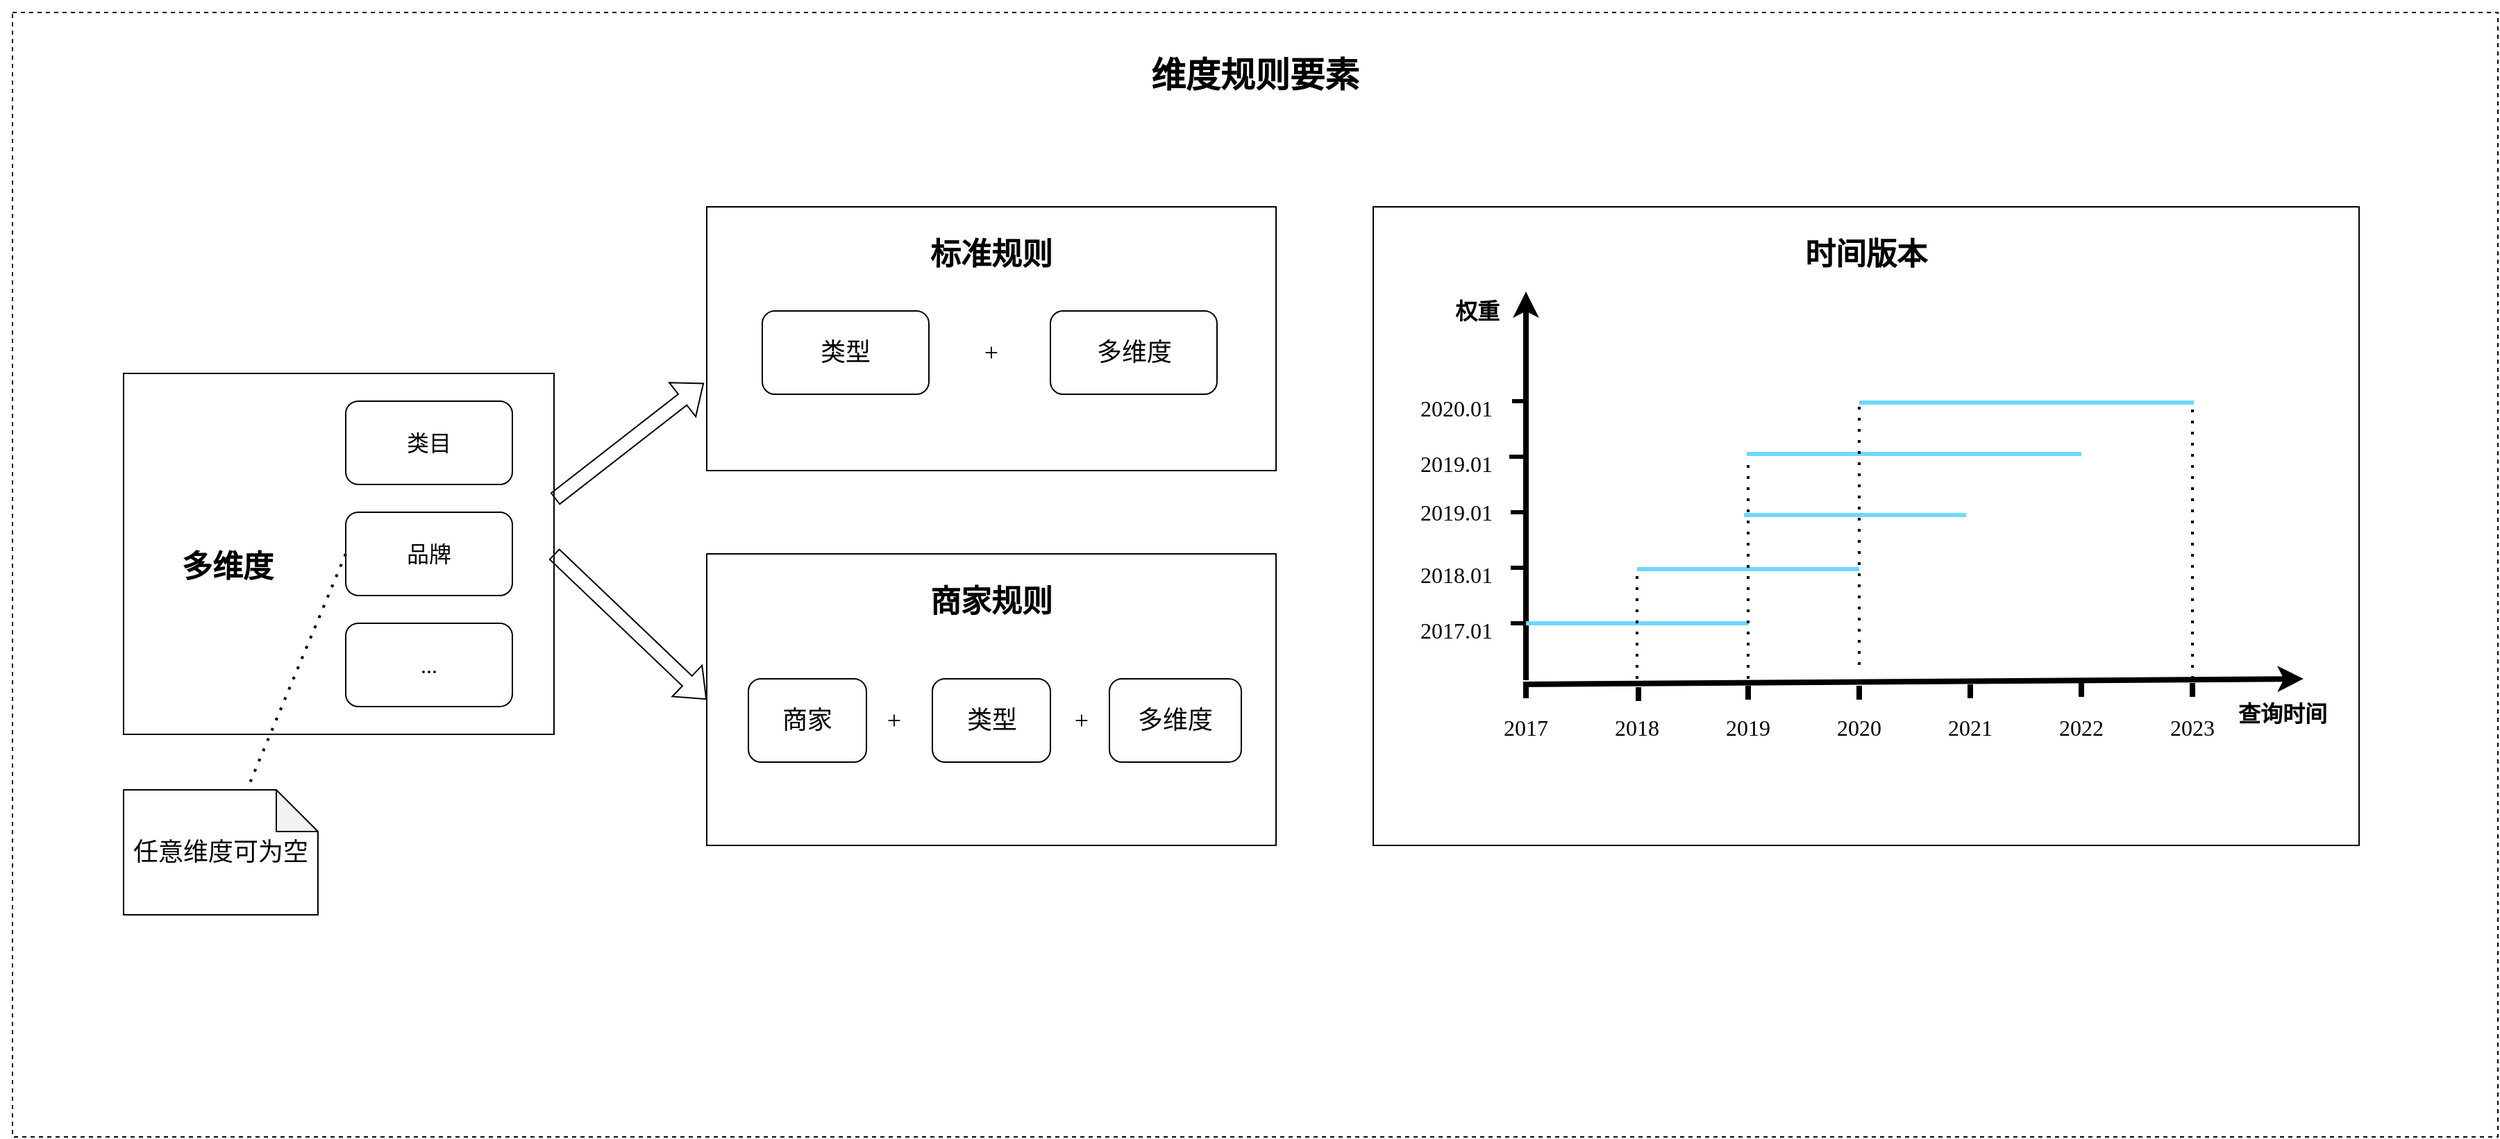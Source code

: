 <mxfile version="20.3.7" type="github">
  <diagram id="JrP15rbX8PFrTgdxJq7X" name="第 1 页">
    <mxGraphModel dx="2706" dy="1526" grid="1" gridSize="10" guides="1" tooltips="1" connect="1" arrows="1" fold="1" page="1" pageScale="1" pageWidth="2800" pageHeight="2000" math="0" shadow="0">
      <root>
        <mxCell id="0" />
        <mxCell id="1" parent="0" />
        <mxCell id="-EVG1T4A3Eu5jgmIqrPe-1" value="" style="rounded=0;whiteSpace=wrap;html=1;dashed=1;fontFamily=Menlo;" vertex="1" parent="1">
          <mxGeometry x="220" y="10" width="1790" height="810" as="geometry" />
        </mxCell>
        <mxCell id="-EVG1T4A3Eu5jgmIqrPe-3" value="" style="rounded=0;whiteSpace=wrap;html=1;fontFamily=Menlo;" vertex="1" parent="1">
          <mxGeometry x="300" y="270" width="310" height="260" as="geometry" />
        </mxCell>
        <mxCell id="-EVG1T4A3Eu5jgmIqrPe-4" value="类目" style="rounded=1;whiteSpace=wrap;html=1;fontSize=16;fontFamily=Menlo;" vertex="1" parent="1">
          <mxGeometry x="460" y="290" width="120" height="60" as="geometry" />
        </mxCell>
        <mxCell id="-EVG1T4A3Eu5jgmIqrPe-5" value="品牌" style="rounded=1;whiteSpace=wrap;html=1;fontSize=16;fontFamily=Menlo;" vertex="1" parent="1">
          <mxGeometry x="460" y="370" width="120" height="60" as="geometry" />
        </mxCell>
        <mxCell id="-EVG1T4A3Eu5jgmIqrPe-6" value="..." style="rounded=1;whiteSpace=wrap;html=1;fontSize=16;fontFamily=Menlo;" vertex="1" parent="1">
          <mxGeometry x="460" y="450" width="120" height="60" as="geometry" />
        </mxCell>
        <mxCell id="-EVG1T4A3Eu5jgmIqrPe-7" value="多维度" style="text;html=1;strokeColor=none;fillColor=none;align=center;verticalAlign=middle;whiteSpace=wrap;rounded=0;fontSize=22;fontFamily=Menlo;fontStyle=1" vertex="1" parent="1">
          <mxGeometry x="330" y="395" width="90" height="30" as="geometry" />
        </mxCell>
        <mxCell id="-EVG1T4A3Eu5jgmIqrPe-8" value="任意维度可为空" style="shape=note;whiteSpace=wrap;html=1;backgroundOutline=1;darkOpacity=0.05;fontFamily=Menlo;fontSize=18;" vertex="1" parent="1">
          <mxGeometry x="300" y="570" width="140" height="90" as="geometry" />
        </mxCell>
        <mxCell id="-EVG1T4A3Eu5jgmIqrPe-9" value="" style="endArrow=none;dashed=1;html=1;dashPattern=1 3;strokeWidth=2;rounded=0;fontFamily=Menlo;fontSize=18;exitX=0;exitY=0.5;exitDx=0;exitDy=0;" edge="1" parent="1" source="-EVG1T4A3Eu5jgmIqrPe-5" target="-EVG1T4A3Eu5jgmIqrPe-8">
          <mxGeometry width="50" height="50" relative="1" as="geometry">
            <mxPoint x="370" y="270" as="sourcePoint" />
            <mxPoint x="420" y="220" as="targetPoint" />
          </mxGeometry>
        </mxCell>
        <mxCell id="-EVG1T4A3Eu5jgmIqrPe-10" value="" style="rounded=0;whiteSpace=wrap;html=1;fontFamily=Menlo;fontSize=18;" vertex="1" parent="1">
          <mxGeometry x="720" y="150" width="410" height="190" as="geometry" />
        </mxCell>
        <mxCell id="-EVG1T4A3Eu5jgmIqrPe-11" value="标准规则" style="text;html=1;strokeColor=none;fillColor=none;align=center;verticalAlign=middle;whiteSpace=wrap;rounded=0;fontFamily=Menlo;fontSize=22;fontStyle=1" vertex="1" parent="1">
          <mxGeometry x="880" y="170" width="90" height="30" as="geometry" />
        </mxCell>
        <mxCell id="-EVG1T4A3Eu5jgmIqrPe-12" value="" style="rounded=0;whiteSpace=wrap;html=1;fontFamily=Menlo;fontSize=18;" vertex="1" parent="1">
          <mxGeometry x="720" y="400" width="410" height="210" as="geometry" />
        </mxCell>
        <mxCell id="-EVG1T4A3Eu5jgmIqrPe-13" value="商家规则" style="text;html=1;strokeColor=none;fillColor=none;align=center;verticalAlign=middle;whiteSpace=wrap;rounded=0;fontFamily=Menlo;fontSize=22;fontStyle=1" vertex="1" parent="1">
          <mxGeometry x="880" y="420" width="90" height="30" as="geometry" />
        </mxCell>
        <mxCell id="-EVG1T4A3Eu5jgmIqrPe-14" value="类型" style="rounded=1;whiteSpace=wrap;html=1;fontFamily=Menlo;fontSize=18;" vertex="1" parent="1">
          <mxGeometry x="760" y="225" width="120" height="60" as="geometry" />
        </mxCell>
        <mxCell id="-EVG1T4A3Eu5jgmIqrPe-15" value="多维度" style="rounded=1;whiteSpace=wrap;html=1;fontFamily=Menlo;fontSize=18;" vertex="1" parent="1">
          <mxGeometry x="967.5" y="225" width="120" height="60" as="geometry" />
        </mxCell>
        <mxCell id="-EVG1T4A3Eu5jgmIqrPe-16" value="+" style="text;html=1;strokeColor=none;fillColor=none;align=center;verticalAlign=middle;whiteSpace=wrap;rounded=0;fontFamily=Menlo;fontSize=18;" vertex="1" parent="1">
          <mxGeometry x="895" y="240" width="60" height="30" as="geometry" />
        </mxCell>
        <mxCell id="-EVG1T4A3Eu5jgmIqrPe-17" value="类型" style="rounded=1;whiteSpace=wrap;html=1;fontFamily=Menlo;fontSize=18;" vertex="1" parent="1">
          <mxGeometry x="882.5" y="490" width="85" height="60" as="geometry" />
        </mxCell>
        <mxCell id="-EVG1T4A3Eu5jgmIqrPe-18" value="多维度" style="rounded=1;whiteSpace=wrap;html=1;fontFamily=Menlo;fontSize=18;" vertex="1" parent="1">
          <mxGeometry x="1010" y="490" width="95" height="60" as="geometry" />
        </mxCell>
        <mxCell id="-EVG1T4A3Eu5jgmIqrPe-19" value="+" style="text;html=1;strokeColor=none;fillColor=none;align=center;verticalAlign=middle;whiteSpace=wrap;rounded=0;fontFamily=Menlo;fontSize=18;" vertex="1" parent="1">
          <mxGeometry x="960" y="505" width="60" height="30" as="geometry" />
        </mxCell>
        <mxCell id="-EVG1T4A3Eu5jgmIqrPe-20" value="商家" style="rounded=1;whiteSpace=wrap;html=1;fontFamily=Menlo;fontSize=18;" vertex="1" parent="1">
          <mxGeometry x="750" y="490" width="85" height="60" as="geometry" />
        </mxCell>
        <mxCell id="-EVG1T4A3Eu5jgmIqrPe-21" value="+" style="text;html=1;strokeColor=none;fillColor=none;align=center;verticalAlign=middle;whiteSpace=wrap;rounded=0;fontFamily=Menlo;fontSize=18;" vertex="1" parent="1">
          <mxGeometry x="825" y="505" width="60" height="30" as="geometry" />
        </mxCell>
        <mxCell id="-EVG1T4A3Eu5jgmIqrPe-22" value="" style="shape=flexArrow;endArrow=classic;html=1;rounded=0;fontFamily=Menlo;fontSize=18;exitX=1.002;exitY=0.348;exitDx=0;exitDy=0;exitPerimeter=0;entryX=-0.005;entryY=0.668;entryDx=0;entryDy=0;entryPerimeter=0;" edge="1" parent="1" source="-EVG1T4A3Eu5jgmIqrPe-3" target="-EVG1T4A3Eu5jgmIqrPe-10">
          <mxGeometry width="50" height="50" relative="1" as="geometry">
            <mxPoint x="660" y="340" as="sourcePoint" />
            <mxPoint x="710" y="290" as="targetPoint" />
          </mxGeometry>
        </mxCell>
        <mxCell id="-EVG1T4A3Eu5jgmIqrPe-23" value="" style="shape=flexArrow;endArrow=classic;html=1;rounded=0;fontFamily=Menlo;fontSize=18;exitX=1;exitY=0.5;exitDx=0;exitDy=0;entryX=0;entryY=0.5;entryDx=0;entryDy=0;" edge="1" parent="1" source="-EVG1T4A3Eu5jgmIqrPe-3" target="-EVG1T4A3Eu5jgmIqrPe-12">
          <mxGeometry width="50" height="50" relative="1" as="geometry">
            <mxPoint x="640" y="510" as="sourcePoint" />
            <mxPoint x="690" y="460" as="targetPoint" />
          </mxGeometry>
        </mxCell>
        <mxCell id="-EVG1T4A3Eu5jgmIqrPe-24" value="" style="rounded=0;whiteSpace=wrap;html=1;fontFamily=Menlo;fontSize=22;" vertex="1" parent="1">
          <mxGeometry x="1200" y="150" width="710" height="460" as="geometry" />
        </mxCell>
        <mxCell id="-EVG1T4A3Eu5jgmIqrPe-34" value="" style="endArrow=classic;html=1;rounded=0;strokeWidth=4;fontFamily=Menlo;fontSize=22;" edge="1" parent="1">
          <mxGeometry width="50" height="50" relative="1" as="geometry">
            <mxPoint x="1308" y="494" as="sourcePoint" />
            <mxPoint x="1870" y="490" as="targetPoint" />
          </mxGeometry>
        </mxCell>
        <mxCell id="-EVG1T4A3Eu5jgmIqrPe-35" value="" style="endArrow=none;html=1;rounded=0;strokeWidth=4;fontFamily=Menlo;fontSize=22;" edge="1" parent="1">
          <mxGeometry width="50" height="50" relative="1" as="geometry">
            <mxPoint x="1310" y="494" as="sourcePoint" />
            <mxPoint x="1310" y="504" as="targetPoint" />
          </mxGeometry>
        </mxCell>
        <mxCell id="-EVG1T4A3Eu5jgmIqrPe-36" value="" style="endArrow=none;html=1;rounded=0;strokeWidth=4;fontFamily=Menlo;fontSize=22;" edge="1" parent="1">
          <mxGeometry width="50" height="50" relative="1" as="geometry">
            <mxPoint x="1391" y="496" as="sourcePoint" />
            <mxPoint x="1391" y="506" as="targetPoint" />
          </mxGeometry>
        </mxCell>
        <mxCell id="-EVG1T4A3Eu5jgmIqrPe-37" value="" style="endArrow=none;html=1;rounded=0;strokeWidth=4;fontFamily=Menlo;fontSize=22;" edge="1" parent="1">
          <mxGeometry width="50" height="50" relative="1" as="geometry">
            <mxPoint x="1470" y="495" as="sourcePoint" />
            <mxPoint x="1470" y="505" as="targetPoint" />
          </mxGeometry>
        </mxCell>
        <mxCell id="-EVG1T4A3Eu5jgmIqrPe-38" value="" style="endArrow=none;html=1;rounded=0;strokeWidth=4;fontFamily=Menlo;fontSize=22;" edge="1" parent="1">
          <mxGeometry width="50" height="50" relative="1" as="geometry">
            <mxPoint x="1550" y="495" as="sourcePoint" />
            <mxPoint x="1550" y="505" as="targetPoint" />
          </mxGeometry>
        </mxCell>
        <mxCell id="-EVG1T4A3Eu5jgmIqrPe-39" value="" style="endArrow=none;html=1;rounded=0;strokeWidth=4;fontFamily=Menlo;fontSize=22;" edge="1" parent="1">
          <mxGeometry width="50" height="50" relative="1" as="geometry">
            <mxPoint x="1630" y="494" as="sourcePoint" />
            <mxPoint x="1630" y="504" as="targetPoint" />
          </mxGeometry>
        </mxCell>
        <mxCell id="-EVG1T4A3Eu5jgmIqrPe-40" value="" style="endArrow=none;html=1;rounded=0;strokeWidth=4;fontFamily=Menlo;fontSize=22;" edge="1" parent="1">
          <mxGeometry width="50" height="50" relative="1" as="geometry">
            <mxPoint x="1710" y="493" as="sourcePoint" />
            <mxPoint x="1710" y="503" as="targetPoint" />
          </mxGeometry>
        </mxCell>
        <mxCell id="-EVG1T4A3Eu5jgmIqrPe-41" value="" style="endArrow=none;html=1;rounded=0;strokeWidth=4;fontFamily=Menlo;fontSize=22;" edge="1" parent="1">
          <mxGeometry width="50" height="50" relative="1" as="geometry">
            <mxPoint x="1790" y="493" as="sourcePoint" />
            <mxPoint x="1790" y="503" as="targetPoint" />
          </mxGeometry>
        </mxCell>
        <mxCell id="-EVG1T4A3Eu5jgmIqrPe-43" value="" style="endArrow=classic;html=1;rounded=0;strokeWidth=4;fontFamily=Menlo;fontSize=22;" edge="1" parent="1">
          <mxGeometry width="50" height="50" relative="1" as="geometry">
            <mxPoint x="1310" y="491" as="sourcePoint" />
            <mxPoint x="1310" y="211" as="targetPoint" />
          </mxGeometry>
        </mxCell>
        <mxCell id="-EVG1T4A3Eu5jgmIqrPe-44" value="" style="endArrow=none;html=1;rounded=0;strokeWidth=3;fontFamily=Menlo;fontSize=22;strokeColor=#6ED8FF;" edge="1" parent="1">
          <mxGeometry width="50" height="50" relative="1" as="geometry">
            <mxPoint x="1310" y="450" as="sourcePoint" />
            <mxPoint x="1470" y="450" as="targetPoint" />
          </mxGeometry>
        </mxCell>
        <mxCell id="-EVG1T4A3Eu5jgmIqrPe-45" value="权重" style="text;html=1;strokeColor=none;fillColor=none;align=center;verticalAlign=middle;whiteSpace=wrap;rounded=0;fontFamily=Menlo;fontSize=16;fontStyle=1" vertex="1" parent="1">
          <mxGeometry x="1250" y="210" width="50" height="30" as="geometry" />
        </mxCell>
        <mxCell id="-EVG1T4A3Eu5jgmIqrPe-46" value="查询时间" style="text;html=1;strokeColor=none;fillColor=none;align=center;verticalAlign=middle;whiteSpace=wrap;rounded=0;fontFamily=Menlo;fontSize=16;fontStyle=1" vertex="1" parent="1">
          <mxGeometry x="1810" y="500" width="90" height="30" as="geometry" />
        </mxCell>
        <mxCell id="-EVG1T4A3Eu5jgmIqrPe-47" value="" style="endArrow=none;html=1;rounded=0;strokeWidth=3;fontFamily=Menlo;fontSize=22;strokeColor=#6ED8FF;" edge="1" parent="1">
          <mxGeometry width="50" height="50" relative="1" as="geometry">
            <mxPoint x="1390" y="411" as="sourcePoint" />
            <mxPoint x="1550" y="411" as="targetPoint" />
          </mxGeometry>
        </mxCell>
        <mxCell id="-EVG1T4A3Eu5jgmIqrPe-48" value="" style="endArrow=none;html=1;rounded=0;strokeWidth=3;fontFamily=Menlo;fontSize=22;strokeColor=#6ED8FF;" edge="1" parent="1">
          <mxGeometry width="50" height="50" relative="1" as="geometry">
            <mxPoint x="1467" y="372" as="sourcePoint" />
            <mxPoint x="1627" y="372" as="targetPoint" />
          </mxGeometry>
        </mxCell>
        <mxCell id="-EVG1T4A3Eu5jgmIqrPe-49" value="" style="endArrow=none;html=1;rounded=0;strokeWidth=3;fontFamily=Menlo;fontSize=22;strokeColor=#6ED8FF;" edge="1" parent="1">
          <mxGeometry width="50" height="50" relative="1" as="geometry">
            <mxPoint x="1469" y="328" as="sourcePoint" />
            <mxPoint x="1710" y="328" as="targetPoint" />
          </mxGeometry>
        </mxCell>
        <mxCell id="-EVG1T4A3Eu5jgmIqrPe-50" value="" style="endArrow=none;html=1;rounded=0;strokeWidth=3;fontFamily=Menlo;fontSize=22;strokeColor=#6ED8FF;" edge="1" parent="1">
          <mxGeometry width="50" height="50" relative="1" as="geometry">
            <mxPoint x="1550" y="291" as="sourcePoint" />
            <mxPoint x="1791" y="291" as="targetPoint" />
          </mxGeometry>
        </mxCell>
        <mxCell id="-EVG1T4A3Eu5jgmIqrPe-52" value="" style="endArrow=none;dashed=1;html=1;dashPattern=1 3;strokeWidth=2;rounded=0;fontFamily=Menlo;fontSize=16;" edge="1" parent="1">
          <mxGeometry width="50" height="50" relative="1" as="geometry">
            <mxPoint x="1390" y="490" as="sourcePoint" />
            <mxPoint x="1390" y="410" as="targetPoint" />
          </mxGeometry>
        </mxCell>
        <mxCell id="-EVG1T4A3Eu5jgmIqrPe-53" value="" style="endArrow=none;dashed=1;html=1;dashPattern=1 3;strokeWidth=2;rounded=0;fontFamily=Menlo;fontSize=16;" edge="1" parent="1">
          <mxGeometry width="50" height="50" relative="1" as="geometry">
            <mxPoint x="1470" y="490" as="sourcePoint" />
            <mxPoint x="1470" y="330" as="targetPoint" />
          </mxGeometry>
        </mxCell>
        <mxCell id="-EVG1T4A3Eu5jgmIqrPe-54" value="" style="endArrow=none;dashed=1;html=1;dashPattern=1 3;strokeWidth=2;rounded=0;fontFamily=Menlo;fontSize=16;" edge="1" parent="1">
          <mxGeometry width="50" height="50" relative="1" as="geometry">
            <mxPoint x="1550" y="480" as="sourcePoint" />
            <mxPoint x="1550" y="290" as="targetPoint" />
          </mxGeometry>
        </mxCell>
        <mxCell id="-EVG1T4A3Eu5jgmIqrPe-55" value="" style="endArrow=none;dashed=1;html=1;dashPattern=1 3;strokeWidth=2;rounded=0;fontFamily=Menlo;fontSize=16;" edge="1" parent="1">
          <mxGeometry width="50" height="50" relative="1" as="geometry">
            <mxPoint x="1790" y="490" as="sourcePoint" />
            <mxPoint x="1790" y="290" as="targetPoint" />
          </mxGeometry>
        </mxCell>
        <mxCell id="-EVG1T4A3Eu5jgmIqrPe-56" value="2017" style="text;html=1;strokeColor=none;fillColor=none;align=center;verticalAlign=middle;whiteSpace=wrap;rounded=0;fontFamily=Menlo;fontSize=16;" vertex="1" parent="1">
          <mxGeometry x="1280" y="510" width="60" height="30" as="geometry" />
        </mxCell>
        <mxCell id="-EVG1T4A3Eu5jgmIqrPe-57" value="2018" style="text;html=1;strokeColor=none;fillColor=none;align=center;verticalAlign=middle;whiteSpace=wrap;rounded=0;fontFamily=Menlo;fontSize=16;" vertex="1" parent="1">
          <mxGeometry x="1360" y="510" width="60" height="30" as="geometry" />
        </mxCell>
        <mxCell id="-EVG1T4A3Eu5jgmIqrPe-58" value="2019" style="text;html=1;strokeColor=none;fillColor=none;align=center;verticalAlign=middle;whiteSpace=wrap;rounded=0;fontFamily=Menlo;fontSize=16;" vertex="1" parent="1">
          <mxGeometry x="1440" y="510" width="60" height="30" as="geometry" />
        </mxCell>
        <mxCell id="-EVG1T4A3Eu5jgmIqrPe-59" value="2020" style="text;html=1;strokeColor=none;fillColor=none;align=center;verticalAlign=middle;whiteSpace=wrap;rounded=0;fontFamily=Menlo;fontSize=16;" vertex="1" parent="1">
          <mxGeometry x="1520" y="510" width="60" height="30" as="geometry" />
        </mxCell>
        <mxCell id="-EVG1T4A3Eu5jgmIqrPe-60" value="2021" style="text;html=1;strokeColor=none;fillColor=none;align=center;verticalAlign=middle;whiteSpace=wrap;rounded=0;fontFamily=Menlo;fontSize=16;" vertex="1" parent="1">
          <mxGeometry x="1600" y="510" width="60" height="30" as="geometry" />
        </mxCell>
        <mxCell id="-EVG1T4A3Eu5jgmIqrPe-61" value="2022" style="text;html=1;strokeColor=none;fillColor=none;align=center;verticalAlign=middle;whiteSpace=wrap;rounded=0;fontFamily=Menlo;fontSize=16;" vertex="1" parent="1">
          <mxGeometry x="1680" y="510" width="60" height="30" as="geometry" />
        </mxCell>
        <mxCell id="-EVG1T4A3Eu5jgmIqrPe-62" value="2023" style="text;html=1;strokeColor=none;fillColor=none;align=center;verticalAlign=middle;whiteSpace=wrap;rounded=0;fontFamily=Menlo;fontSize=16;" vertex="1" parent="1">
          <mxGeometry x="1760" y="510" width="60" height="30" as="geometry" />
        </mxCell>
        <mxCell id="-EVG1T4A3Eu5jgmIqrPe-63" value="" style="endArrow=none;html=1;rounded=0;strokeColor=#000000;strokeWidth=3;fontFamily=Menlo;fontSize=16;" edge="1" parent="1">
          <mxGeometry width="50" height="50" relative="1" as="geometry">
            <mxPoint x="1299" y="450" as="sourcePoint" />
            <mxPoint x="1309" y="450" as="targetPoint" />
          </mxGeometry>
        </mxCell>
        <mxCell id="-EVG1T4A3Eu5jgmIqrPe-64" value="" style="endArrow=none;html=1;rounded=0;strokeColor=#000000;strokeWidth=3;fontFamily=Menlo;fontSize=16;" edge="1" parent="1">
          <mxGeometry width="50" height="50" relative="1" as="geometry">
            <mxPoint x="1299" y="410" as="sourcePoint" />
            <mxPoint x="1309" y="410" as="targetPoint" />
          </mxGeometry>
        </mxCell>
        <mxCell id="-EVG1T4A3Eu5jgmIqrPe-65" value="" style="endArrow=none;html=1;rounded=0;strokeColor=#000000;strokeWidth=3;fontFamily=Menlo;fontSize=16;" edge="1" parent="1">
          <mxGeometry width="50" height="50" relative="1" as="geometry">
            <mxPoint x="1299" y="370" as="sourcePoint" />
            <mxPoint x="1309" y="370" as="targetPoint" />
          </mxGeometry>
        </mxCell>
        <mxCell id="-EVG1T4A3Eu5jgmIqrPe-66" value="" style="endArrow=none;html=1;rounded=0;strokeColor=#000000;strokeWidth=3;fontFamily=Menlo;fontSize=16;" edge="1" parent="1">
          <mxGeometry width="50" height="50" relative="1" as="geometry">
            <mxPoint x="1298" y="330" as="sourcePoint" />
            <mxPoint x="1308" y="330" as="targetPoint" />
          </mxGeometry>
        </mxCell>
        <mxCell id="-EVG1T4A3Eu5jgmIqrPe-67" value="" style="endArrow=none;html=1;rounded=0;strokeColor=#000000;strokeWidth=3;fontFamily=Menlo;fontSize=16;" edge="1" parent="1">
          <mxGeometry width="50" height="50" relative="1" as="geometry">
            <mxPoint x="1300" y="290" as="sourcePoint" />
            <mxPoint x="1310" y="290" as="targetPoint" />
          </mxGeometry>
        </mxCell>
        <mxCell id="-EVG1T4A3Eu5jgmIqrPe-68" value="2017.01" style="text;html=1;strokeColor=none;fillColor=none;align=center;verticalAlign=middle;whiteSpace=wrap;rounded=0;fontFamily=Menlo;fontSize=16;" vertex="1" parent="1">
          <mxGeometry x="1230" y="440" width="60" height="30" as="geometry" />
        </mxCell>
        <mxCell id="-EVG1T4A3Eu5jgmIqrPe-69" value="2018.01" style="text;html=1;strokeColor=none;fillColor=none;align=center;verticalAlign=middle;whiteSpace=wrap;rounded=0;fontFamily=Menlo;fontSize=16;" vertex="1" parent="1">
          <mxGeometry x="1230" y="400" width="60" height="30" as="geometry" />
        </mxCell>
        <mxCell id="-EVG1T4A3Eu5jgmIqrPe-70" value="2019.01" style="text;html=1;strokeColor=none;fillColor=none;align=center;verticalAlign=middle;whiteSpace=wrap;rounded=0;fontFamily=Menlo;fontSize=16;" vertex="1" parent="1">
          <mxGeometry x="1230" y="355" width="60" height="30" as="geometry" />
        </mxCell>
        <mxCell id="-EVG1T4A3Eu5jgmIqrPe-71" value="2019.01" style="text;html=1;strokeColor=none;fillColor=none;align=center;verticalAlign=middle;whiteSpace=wrap;rounded=0;fontFamily=Menlo;fontSize=16;" vertex="1" parent="1">
          <mxGeometry x="1230" y="320" width="60" height="30" as="geometry" />
        </mxCell>
        <mxCell id="-EVG1T4A3Eu5jgmIqrPe-72" value="2020.01" style="text;html=1;strokeColor=none;fillColor=none;align=center;verticalAlign=middle;whiteSpace=wrap;rounded=0;fontFamily=Menlo;fontSize=16;" vertex="1" parent="1">
          <mxGeometry x="1230" y="280" width="60" height="30" as="geometry" />
        </mxCell>
        <mxCell id="-EVG1T4A3Eu5jgmIqrPe-73" value="&lt;font style=&quot;font-size: 22px;&quot;&gt;&lt;b&gt;时间版本&lt;/b&gt;&lt;/font&gt;" style="text;html=1;strokeColor=none;fillColor=none;align=center;verticalAlign=middle;whiteSpace=wrap;rounded=0;fontFamily=Menlo;fontSize=16;" vertex="1" parent="1">
          <mxGeometry x="1510" y="170" width="90" height="30" as="geometry" />
        </mxCell>
        <mxCell id="-EVG1T4A3Eu5jgmIqrPe-75" style="edgeStyle=none;rounded=0;orthogonalLoop=1;jettySize=auto;html=1;exitX=0;exitY=0;exitDx=0;exitDy=0;strokeColor=#000000;strokeWidth=3;fontFamily=Menlo;fontSize=22;" edge="1" parent="1" source="-EVG1T4A3Eu5jgmIqrPe-1" target="-EVG1T4A3Eu5jgmIqrPe-1">
          <mxGeometry relative="1" as="geometry" />
        </mxCell>
        <mxCell id="-EVG1T4A3Eu5jgmIqrPe-76" value="维度规则要素" style="text;html=1;strokeColor=none;fillColor=none;align=center;verticalAlign=middle;whiteSpace=wrap;rounded=0;fontFamily=Menlo;fontSize=25;fontStyle=1" vertex="1" parent="1">
          <mxGeometry x="1031.25" y="40" width="167.5" height="30" as="geometry" />
        </mxCell>
      </root>
    </mxGraphModel>
  </diagram>
</mxfile>
